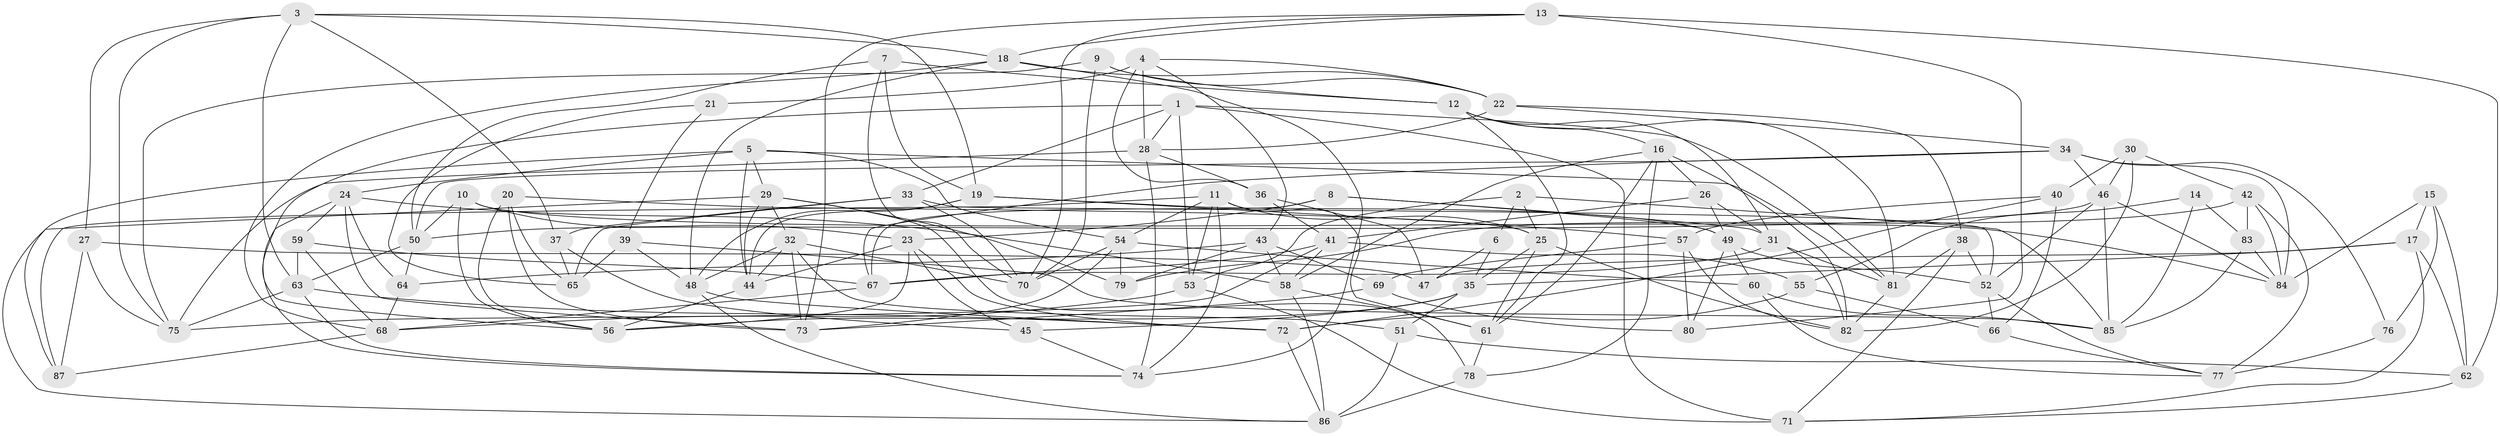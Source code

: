 // original degree distribution, {4: 1.0}
// Generated by graph-tools (version 1.1) at 2025/38/03/04/25 23:38:06]
// undirected, 87 vertices, 220 edges
graph export_dot {
  node [color=gray90,style=filled];
  1;
  2;
  3;
  4;
  5;
  6;
  7;
  8;
  9;
  10;
  11;
  12;
  13;
  14;
  15;
  16;
  17;
  18;
  19;
  20;
  21;
  22;
  23;
  24;
  25;
  26;
  27;
  28;
  29;
  30;
  31;
  32;
  33;
  34;
  35;
  36;
  37;
  38;
  39;
  40;
  41;
  42;
  43;
  44;
  45;
  46;
  47;
  48;
  49;
  50;
  51;
  52;
  53;
  54;
  55;
  56;
  57;
  58;
  59;
  60;
  61;
  62;
  63;
  64;
  65;
  66;
  67;
  68;
  69;
  70;
  71;
  72;
  73;
  74;
  75;
  76;
  77;
  78;
  79;
  80;
  81;
  82;
  83;
  84;
  85;
  86;
  87;
  1 -- 28 [weight=1.0];
  1 -- 33 [weight=1.0];
  1 -- 53 [weight=1.0];
  1 -- 56 [weight=1.0];
  1 -- 71 [weight=1.0];
  1 -- 81 [weight=1.0];
  2 -- 6 [weight=1.0];
  2 -- 25 [weight=1.0];
  2 -- 53 [weight=1.0];
  2 -- 85 [weight=1.0];
  3 -- 18 [weight=1.0];
  3 -- 19 [weight=1.0];
  3 -- 27 [weight=1.0];
  3 -- 37 [weight=1.0];
  3 -- 63 [weight=1.0];
  3 -- 75 [weight=1.0];
  4 -- 21 [weight=2.0];
  4 -- 22 [weight=1.0];
  4 -- 28 [weight=1.0];
  4 -- 36 [weight=1.0];
  4 -- 43 [weight=1.0];
  5 -- 24 [weight=1.0];
  5 -- 29 [weight=1.0];
  5 -- 44 [weight=1.0];
  5 -- 54 [weight=1.0];
  5 -- 81 [weight=1.0];
  5 -- 87 [weight=1.0];
  6 -- 35 [weight=1.0];
  6 -- 47 [weight=2.0];
  7 -- 12 [weight=1.0];
  7 -- 19 [weight=1.0];
  7 -- 50 [weight=1.0];
  7 -- 70 [weight=1.0];
  8 -- 23 [weight=1.0];
  8 -- 31 [weight=1.0];
  8 -- 49 [weight=1.0];
  8 -- 67 [weight=1.0];
  9 -- 12 [weight=1.0];
  9 -- 22 [weight=1.0];
  9 -- 70 [weight=1.0];
  9 -- 75 [weight=1.0];
  10 -- 23 [weight=1.0];
  10 -- 50 [weight=1.0];
  10 -- 56 [weight=1.0];
  10 -- 84 [weight=1.0];
  11 -- 25 [weight=1.0];
  11 -- 53 [weight=1.0];
  11 -- 54 [weight=1.0];
  11 -- 61 [weight=1.0];
  11 -- 74 [weight=1.0];
  11 -- 87 [weight=1.0];
  12 -- 16 [weight=1.0];
  12 -- 31 [weight=1.0];
  12 -- 61 [weight=1.0];
  12 -- 81 [weight=1.0];
  13 -- 18 [weight=1.0];
  13 -- 62 [weight=2.0];
  13 -- 70 [weight=1.0];
  13 -- 73 [weight=1.0];
  13 -- 80 [weight=1.0];
  14 -- 55 [weight=1.0];
  14 -- 83 [weight=2.0];
  14 -- 85 [weight=1.0];
  15 -- 17 [weight=1.0];
  15 -- 62 [weight=1.0];
  15 -- 76 [weight=1.0];
  15 -- 84 [weight=1.0];
  16 -- 26 [weight=1.0];
  16 -- 58 [weight=1.0];
  16 -- 61 [weight=1.0];
  16 -- 78 [weight=1.0];
  16 -- 82 [weight=1.0];
  17 -- 35 [weight=1.0];
  17 -- 47 [weight=2.0];
  17 -- 62 [weight=1.0];
  17 -- 71 [weight=1.0];
  18 -- 22 [weight=1.0];
  18 -- 48 [weight=1.0];
  18 -- 68 [weight=1.0];
  18 -- 74 [weight=1.0];
  19 -- 44 [weight=1.0];
  19 -- 48 [weight=1.0];
  19 -- 49 [weight=1.0];
  19 -- 57 [weight=1.0];
  20 -- 25 [weight=1.0];
  20 -- 56 [weight=1.0];
  20 -- 65 [weight=1.0];
  20 -- 73 [weight=1.0];
  21 -- 39 [weight=1.0];
  21 -- 65 [weight=1.0];
  22 -- 28 [weight=1.0];
  22 -- 34 [weight=1.0];
  22 -- 38 [weight=1.0];
  23 -- 44 [weight=1.0];
  23 -- 45 [weight=1.0];
  23 -- 56 [weight=1.0];
  23 -- 72 [weight=1.0];
  24 -- 58 [weight=1.0];
  24 -- 59 [weight=1.0];
  24 -- 64 [weight=1.0];
  24 -- 73 [weight=1.0];
  24 -- 74 [weight=1.0];
  25 -- 35 [weight=1.0];
  25 -- 61 [weight=1.0];
  25 -- 82 [weight=1.0];
  26 -- 31 [weight=1.0];
  26 -- 41 [weight=1.0];
  26 -- 49 [weight=1.0];
  27 -- 47 [weight=1.0];
  27 -- 75 [weight=1.0];
  27 -- 87 [weight=1.0];
  28 -- 36 [weight=1.0];
  28 -- 74 [weight=1.0];
  28 -- 75 [weight=1.0];
  29 -- 32 [weight=1.0];
  29 -- 44 [weight=1.0];
  29 -- 78 [weight=1.0];
  29 -- 79 [weight=1.0];
  29 -- 86 [weight=1.0];
  30 -- 40 [weight=1.0];
  30 -- 42 [weight=1.0];
  30 -- 46 [weight=1.0];
  30 -- 82 [weight=1.0];
  31 -- 67 [weight=1.0];
  31 -- 81 [weight=1.0];
  31 -- 82 [weight=1.0];
  32 -- 44 [weight=1.0];
  32 -- 48 [weight=1.0];
  32 -- 51 [weight=1.0];
  32 -- 70 [weight=1.0];
  32 -- 73 [weight=1.0];
  33 -- 37 [weight=1.0];
  33 -- 52 [weight=1.0];
  33 -- 65 [weight=2.0];
  33 -- 70 [weight=1.0];
  34 -- 46 [weight=1.0];
  34 -- 50 [weight=1.0];
  34 -- 67 [weight=1.0];
  34 -- 76 [weight=1.0];
  34 -- 84 [weight=1.0];
  35 -- 45 [weight=1.0];
  35 -- 51 [weight=1.0];
  35 -- 56 [weight=1.0];
  36 -- 41 [weight=1.0];
  36 -- 47 [weight=1.0];
  37 -- 45 [weight=1.0];
  37 -- 65 [weight=1.0];
  38 -- 52 [weight=1.0];
  38 -- 71 [weight=1.0];
  38 -- 81 [weight=1.0];
  39 -- 48 [weight=1.0];
  39 -- 65 [weight=1.0];
  39 -- 85 [weight=1.0];
  40 -- 57 [weight=1.0];
  40 -- 66 [weight=1.0];
  40 -- 72 [weight=1.0];
  41 -- 55 [weight=1.0];
  41 -- 58 [weight=1.0];
  41 -- 67 [weight=1.0];
  41 -- 75 [weight=1.0];
  42 -- 77 [weight=1.0];
  42 -- 79 [weight=1.0];
  42 -- 83 [weight=2.0];
  42 -- 84 [weight=1.0];
  43 -- 58 [weight=1.0];
  43 -- 64 [weight=1.0];
  43 -- 69 [weight=2.0];
  43 -- 79 [weight=1.0];
  44 -- 56 [weight=1.0];
  45 -- 74 [weight=1.0];
  46 -- 50 [weight=1.0];
  46 -- 52 [weight=1.0];
  46 -- 84 [weight=1.0];
  46 -- 85 [weight=1.0];
  48 -- 72 [weight=1.0];
  48 -- 86 [weight=1.0];
  49 -- 52 [weight=1.0];
  49 -- 60 [weight=1.0];
  49 -- 80 [weight=1.0];
  50 -- 63 [weight=1.0];
  50 -- 64 [weight=1.0];
  51 -- 62 [weight=1.0];
  51 -- 86 [weight=1.0];
  52 -- 66 [weight=1.0];
  52 -- 77 [weight=1.0];
  53 -- 68 [weight=1.0];
  53 -- 71 [weight=2.0];
  54 -- 60 [weight=1.0];
  54 -- 70 [weight=1.0];
  54 -- 73 [weight=1.0];
  54 -- 79 [weight=1.0];
  55 -- 66 [weight=1.0];
  55 -- 72 [weight=1.0];
  57 -- 69 [weight=2.0];
  57 -- 80 [weight=1.0];
  57 -- 82 [weight=1.0];
  58 -- 61 [weight=1.0];
  58 -- 86 [weight=1.0];
  59 -- 63 [weight=1.0];
  59 -- 67 [weight=1.0];
  59 -- 68 [weight=1.0];
  60 -- 77 [weight=1.0];
  60 -- 85 [weight=1.0];
  61 -- 78 [weight=1.0];
  62 -- 71 [weight=1.0];
  63 -- 72 [weight=1.0];
  63 -- 74 [weight=1.0];
  63 -- 75 [weight=1.0];
  64 -- 68 [weight=1.0];
  66 -- 77 [weight=1.0];
  67 -- 68 [weight=1.0];
  68 -- 87 [weight=1.0];
  69 -- 73 [weight=1.0];
  69 -- 80 [weight=1.0];
  72 -- 86 [weight=1.0];
  76 -- 77 [weight=2.0];
  78 -- 86 [weight=1.0];
  81 -- 82 [weight=1.0];
  83 -- 84 [weight=1.0];
  83 -- 85 [weight=1.0];
}
